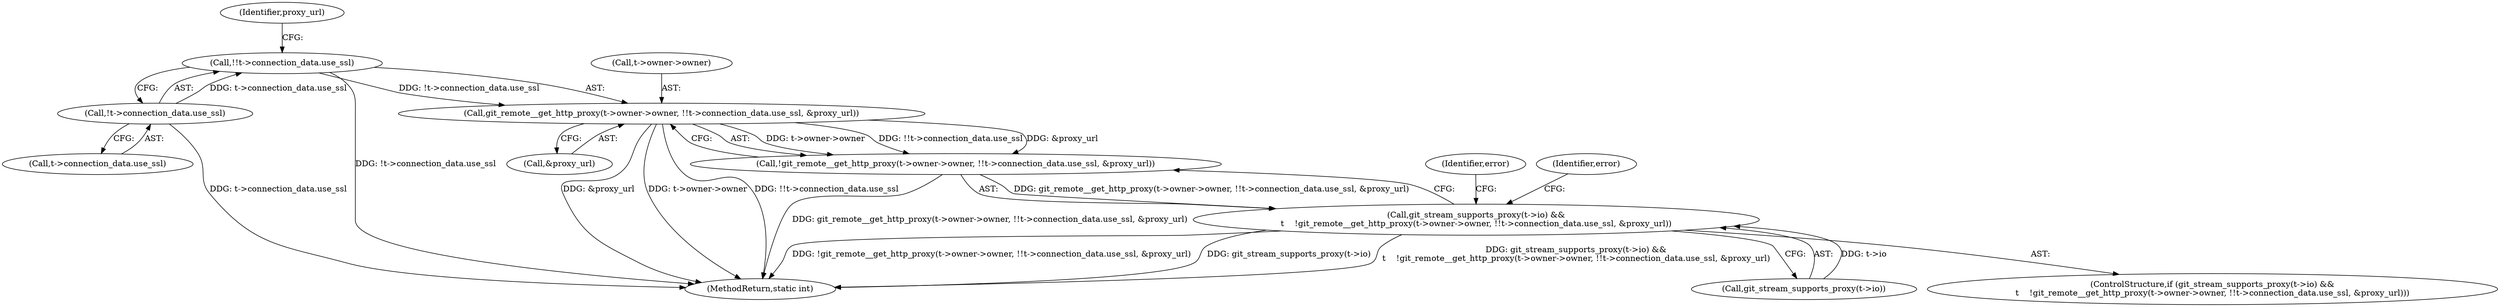 digraph "0_libgit2_b5c6a1b407b7f8b952bded2789593b68b1876211@pointer" {
"1000206" [label="(Call,git_remote__get_http_proxy(t->owner->owner, !!t->connection_data.use_ssl, &proxy_url))"];
"1000212" [label="(Call,!!t->connection_data.use_ssl)"];
"1000213" [label="(Call,!t->connection_data.use_ssl)"];
"1000205" [label="(Call,!git_remote__get_http_proxy(t->owner->owner, !!t->connection_data.use_ssl, &proxy_url))"];
"1000200" [label="(Call,git_stream_supports_proxy(t->io) &&\n\t    !git_remote__get_http_proxy(t->owner->owner, !!t->connection_data.use_ssl, &proxy_url))"];
"1000212" [label="(Call,!!t->connection_data.use_ssl)"];
"1000219" [label="(Call,&proxy_url)"];
"1000326" [label="(MethodReturn,static int)"];
"1000213" [label="(Call,!t->connection_data.use_ssl)"];
"1000214" [label="(Call,t->connection_data.use_ssl)"];
"1000205" [label="(Call,!git_remote__get_http_proxy(t->owner->owner, !!t->connection_data.use_ssl, &proxy_url))"];
"1000200" [label="(Call,git_stream_supports_proxy(t->io) &&\n\t    !git_remote__get_http_proxy(t->owner->owner, !!t->connection_data.use_ssl, &proxy_url))"];
"1000201" [label="(Call,git_stream_supports_proxy(t->io))"];
"1000207" [label="(Call,t->owner->owner)"];
"1000220" [label="(Identifier,proxy_url)"];
"1000206" [label="(Call,git_remote__get_http_proxy(t->owner->owner, !!t->connection_data.use_ssl, &proxy_url))"];
"1000238" [label="(Identifier,error)"];
"1000223" [label="(Identifier,error)"];
"1000199" [label="(ControlStructure,if (git_stream_supports_proxy(t->io) &&\n\t    !git_remote__get_http_proxy(t->owner->owner, !!t->connection_data.use_ssl, &proxy_url)))"];
"1000206" -> "1000205"  [label="AST: "];
"1000206" -> "1000219"  [label="CFG: "];
"1000207" -> "1000206"  [label="AST: "];
"1000212" -> "1000206"  [label="AST: "];
"1000219" -> "1000206"  [label="AST: "];
"1000205" -> "1000206"  [label="CFG: "];
"1000206" -> "1000326"  [label="DDG: &proxy_url"];
"1000206" -> "1000326"  [label="DDG: t->owner->owner"];
"1000206" -> "1000326"  [label="DDG: !!t->connection_data.use_ssl"];
"1000206" -> "1000205"  [label="DDG: t->owner->owner"];
"1000206" -> "1000205"  [label="DDG: !!t->connection_data.use_ssl"];
"1000206" -> "1000205"  [label="DDG: &proxy_url"];
"1000212" -> "1000206"  [label="DDG: !t->connection_data.use_ssl"];
"1000212" -> "1000213"  [label="CFG: "];
"1000213" -> "1000212"  [label="AST: "];
"1000220" -> "1000212"  [label="CFG: "];
"1000212" -> "1000326"  [label="DDG: !t->connection_data.use_ssl"];
"1000213" -> "1000212"  [label="DDG: t->connection_data.use_ssl"];
"1000213" -> "1000214"  [label="CFG: "];
"1000214" -> "1000213"  [label="AST: "];
"1000213" -> "1000326"  [label="DDG: t->connection_data.use_ssl"];
"1000205" -> "1000200"  [label="AST: "];
"1000200" -> "1000205"  [label="CFG: "];
"1000205" -> "1000326"  [label="DDG: git_remote__get_http_proxy(t->owner->owner, !!t->connection_data.use_ssl, &proxy_url)"];
"1000205" -> "1000200"  [label="DDG: git_remote__get_http_proxy(t->owner->owner, !!t->connection_data.use_ssl, &proxy_url)"];
"1000200" -> "1000199"  [label="AST: "];
"1000200" -> "1000201"  [label="CFG: "];
"1000201" -> "1000200"  [label="AST: "];
"1000223" -> "1000200"  [label="CFG: "];
"1000238" -> "1000200"  [label="CFG: "];
"1000200" -> "1000326"  [label="DDG: git_stream_supports_proxy(t->io)"];
"1000200" -> "1000326"  [label="DDG: git_stream_supports_proxy(t->io) &&\n\t    !git_remote__get_http_proxy(t->owner->owner, !!t->connection_data.use_ssl, &proxy_url)"];
"1000200" -> "1000326"  [label="DDG: !git_remote__get_http_proxy(t->owner->owner, !!t->connection_data.use_ssl, &proxy_url)"];
"1000201" -> "1000200"  [label="DDG: t->io"];
}
